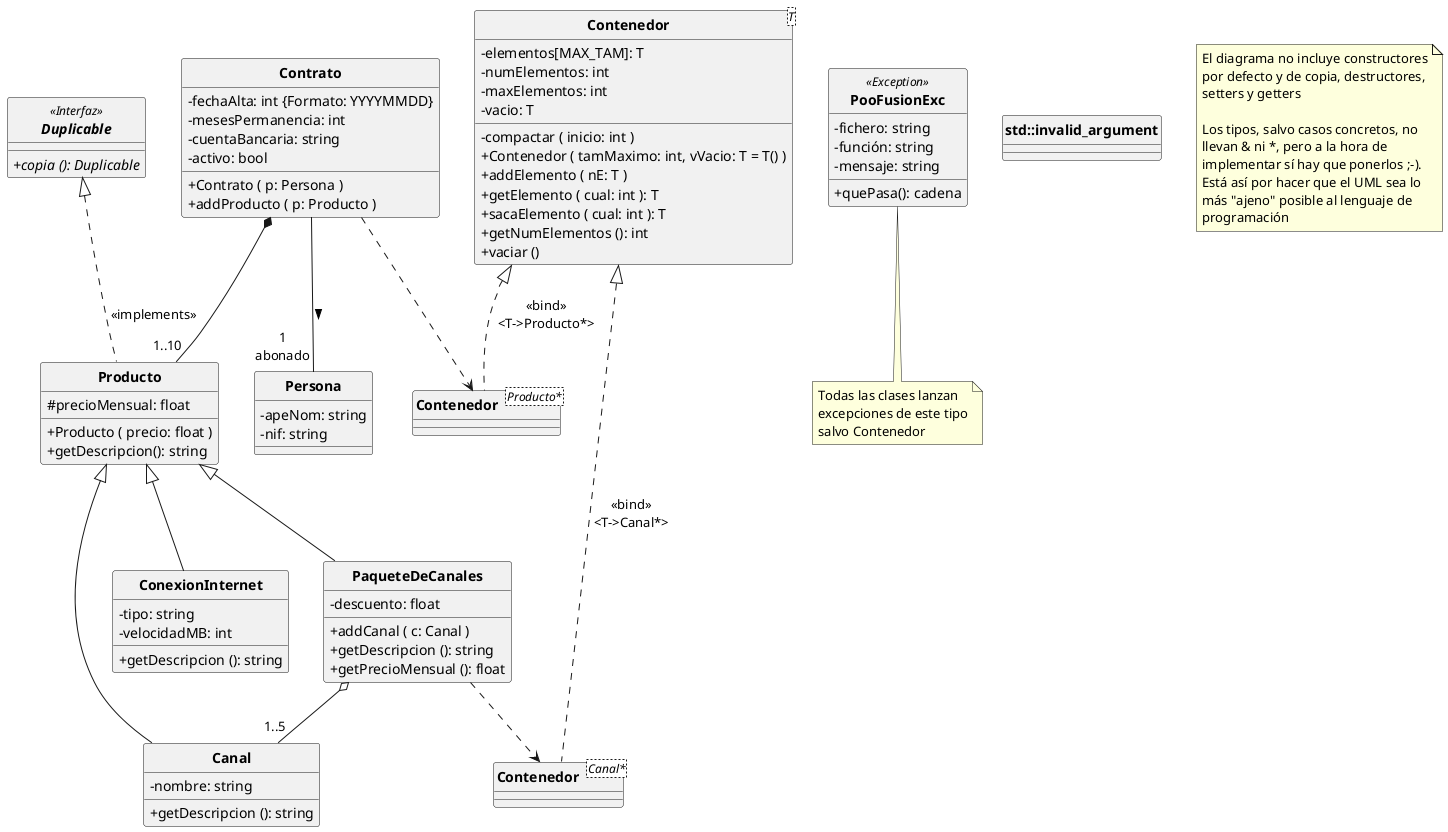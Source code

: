 @startuml

hide circle
skinparam classattributeiconsize 0
skinparam classFontStyle bold

interface Duplicable<<Interfaz>> {
   + {abstract} copia (): Duplicable
}

class Persona {
   - apeNom: string
   - nif: string
}

class Contrato {
   - fechaAlta: int {Formato: YYYYMMDD}
   - mesesPermanencia: int
   - cuentaBancaria: string
   - activo: bool
   + Contrato ( p: Persona )
   + addProducto ( p: Producto )
}

class Producto {
   # precioMensual: float
   + Producto ( precio: float )
   + getDescripcion(): string
}

class ConexionInternet {
   - tipo: string
   - velocidadMB: int
   + getDescripcion (): string
}

class Canal {
   - nombre: string
   + getDescripcion (): string
}

class PaqueteDeCanales {
   - descuento: float
   + addCanal ( c: Canal )
   + getDescripcion (): string
   + getPrecioMensual (): float
}

class Contenedor<T> {
   - elementos[MAX_TAM]: T
   - numElementos: int
   - maxElementos: int
   - vacio: T

   - compactar ( inicio: int )
   + Contenedor ( tamMaximo: int, vVacio: T = T() )
   + addElemento ( nE: T )
   + getElemento ( cual: int ): T
   + sacaElemento ( cual: int ): T
   + getNumElementos (): int
   + vaciar ()
}

class PooFusionExc<<Exception>> {
   - fichero: string
   - función: string
   - mensaje: string
   + quePasa(): cadena
}
note bottom of PooFusionExc
   Todas las clases lanzan
   excepciones de este tipo
   salvo Contenedor
end note

class std::invalid_argument

class "Contenedor<Canal*>" as CC {
}

class "Contenedor<Producto*>" as CP{
}


Contrato -- "1\nabonado" Persona: >
Producto <|-- ConexionInternet 
Producto <|-- Canal
Producto <|-- PaqueteDeCanales
Contenedor <|.. CP: <<bind>>\n<T->Producto*>
Contrato ..> CP
Contrato *-- "1..10" Producto
Duplicable <|.. Producto: <<implements>>
Contenedor <|.. CC: <<bind>>\n<T->Canal*>
PaqueteDeCanales o-- "1..5"Canal
PaqueteDeCanales ..> CC

note as Nota1
   El diagrama no incluye constructores
   por defecto y de copia, destructores,
   setters y getters

   Los tipos, salvo casos concretos, no
   llevan & ni *, pero a la hora de
   implementar sí hay que ponerlos ;-). 
   Está así por hacer que el UML sea lo
   más "ajeno" posible al lenguaje de
   programación
end note

@enduml